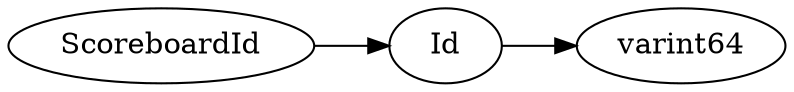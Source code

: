 digraph "ScoreboardId" {
rankdir = LR
8
8 -> 9
9 -> 10

8 [label="ScoreboardId",comment="name: \"ScoreboardId\", typeName: \"\", id: 8, branchId: 0, recurseId: -1, attributes: 0, notes: \"\""];
9 [label="Id",comment="name: \"Id\", typeName: \"\", id: 9, branchId: 0, recurseId: -1, attributes: 0, notes: \"\""];
10 [label="varint64",comment="name: \"varint64\", typeName: \"\", id: 10, branchId: 0, recurseId: -1, attributes: 512, notes: \"\""];
{ rank = max;10}

}
